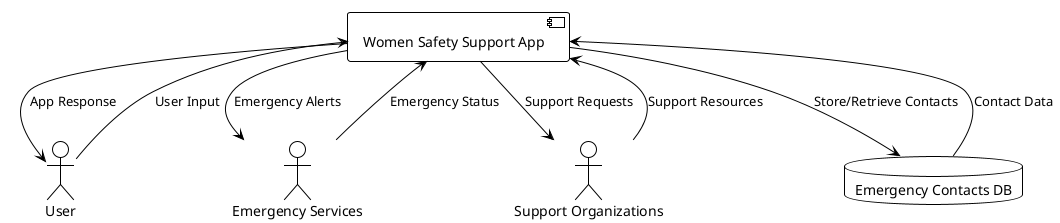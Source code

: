 @startuml DFD Level 0
!theme plain
skinparam componentStyle uml2

[Women Safety Support App] as app
actor "User" as user
actor "Emergency Services" as emergency
actor "Support Organizations" as support
database "Emergency Contacts DB" as db

user --> app : User Input
app --> user : App Response
app --> emergency : Emergency Alerts
emergency --> app : Emergency Status
app --> support : Support Requests
support --> app : Support Resources
app --> db : Store/Retrieve Contacts
db --> app : Contact Data

@enduml

@startuml DFD Level 1
!theme plain
skinparam componentStyle uml2

actor "User" as user
actor "Emergency Services" as emergency
actor "Support Organizations" as support
database "Emergency Contacts DB" as db

package "Women Safety Support App" {
    [User Authentication] as auth
    [Emergency Management] as em
    [Chat Support] as chat
    [Resource Management] as rm
    [Contact Management] as cm
}

user --> auth : Login/Register
auth --> user : Auth Status

user --> em : Emergency Request
em --> emergency : Emergency Alert
emergency --> em : Response Status
em --> user : Emergency Guidance

user --> chat : Chat Messages
chat --> user : AI Responses
chat --> rm : Resource Requests
rm --> chat : Resource Data

user --> cm : Contact Updates
cm --> db : Store Contacts
db --> cm : Retrieve Contacts
cm --> user : Contact List

rm --> support : Support Queries
support --> rm : Support Resources
rm --> user : Resource Information

@enduml

@startuml DFD Level 2
!theme plain
skinparam componentStyle uml2

actor "User" as user
actor "Emergency Services" as emergency
actor "Support Organizations" as support
database "Emergency Contacts DB" as db

package "Women Safety Support App" {
    package "Authentication System" {
        [Login Module] as login
        [Registration Module] as reg
        [Session Management] as session
    }

    package "Emergency System" {
        [Emergency Button] as eb
        [Location Tracking] as loc
        [Alert System] as alert
        [Emergency Protocol] as protocol
    }

    package "Chat System" {
        [Message Processing] as msg
        [AI Response Engine] as ai
        [Context Analyzer] as context
        [Resource Recommender] as rec
    }

    package "Resource System" {
        [Resource Database] as rdb
        [Category Manager] as cat
        [Search Engine] as search
        [Resource Formatter] as format
    }

    package "Contact System" {
        [Contact CRUD] as crud
        [Primary Contact Manager] as primary
        [Contact Validator] as valid
        [Contact Sync] as sync
    }
}

' Authentication Flow
user --> login : Credentials
login --> session : Auth Token
session --> user : Session Status
user --> reg : Registration Data
reg --> db : User Profile

' Emergency Flow
user --> eb : Emergency Trigger
eb --> loc : Location Request
loc --> alert : Location Data
alert --> protocol : Alert Data
protocol --> emergency : Emergency Alert
emergency --> protocol : Response
protocol --> user : Status Update

' Chat Flow
user --> msg : User Message
msg --> context : Message Data
context --> ai : Context Data
ai --> rec : Response Data
rec --> rdb : Resource Query
rdb --> rec : Resource Data
rec --> msg : Formatted Response
msg --> user : AI Response

' Resource Flow
user --> search : Resource Query
search --> cat : Query Data
cat --> rdb : Category Filter
rdb --> format : Resource Data
format --> user : Formatted Resources
support --> rdb : Resource Updates

' Contact Flow
user --> crud : Contact Data
crud --> valid : Contact Info
valid --> primary : Validated Data
primary --> db : Contact Storage
db --> sync : Contact Updates
sync --> user : Updated Contacts

@enduml 